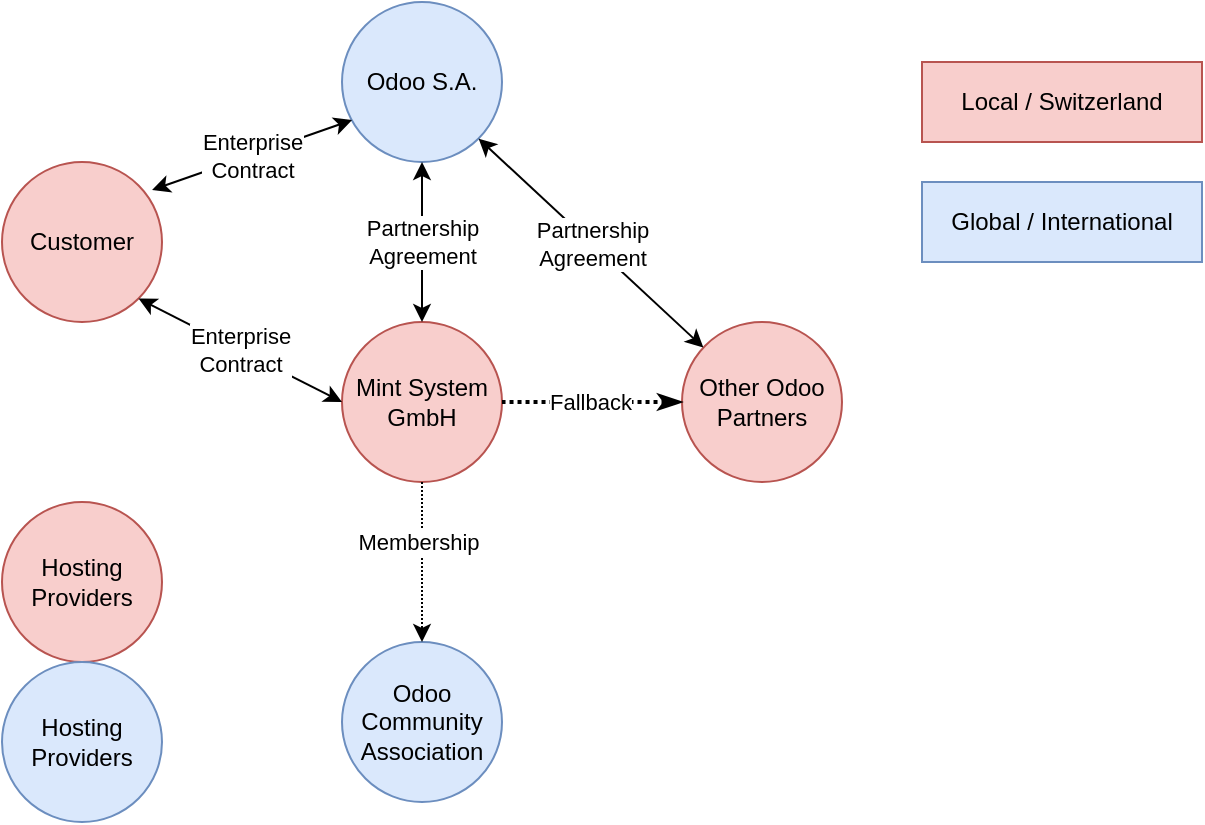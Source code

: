 <mxfile version="13.7.9" type="device"><diagram id="cwkv_pCfQr2Q1rpH2hk3" name="Page-1"><mxGraphModel dx="946" dy="680" grid="1" gridSize="10" guides="1" tooltips="1" connect="1" arrows="1" fold="1" page="1" pageScale="1" pageWidth="827" pageHeight="1169" math="0" shadow="0"><root><mxCell id="0"/><mxCell id="1" parent="0"/><mxCell id="4PbhNRe_jyXhZgQPLCd9-1" value="Odoo S.A." style="ellipse;whiteSpace=wrap;html=1;aspect=fixed;fillColor=#dae8fc;strokeColor=#6c8ebf;" vertex="1" parent="1"><mxGeometry x="290" y="110" width="80" height="80" as="geometry"/></mxCell><mxCell id="4PbhNRe_jyXhZgQPLCd9-2" value="Other Odoo Partners" style="ellipse;whiteSpace=wrap;html=1;aspect=fixed;fillColor=#f8cecc;strokeColor=#b85450;" vertex="1" parent="1"><mxGeometry x="460" y="270" width="80" height="80" as="geometry"/></mxCell><mxCell id="4PbhNRe_jyXhZgQPLCd9-3" value="Odoo Community Association" style="ellipse;whiteSpace=wrap;html=1;aspect=fixed;fillColor=#dae8fc;strokeColor=#6c8ebf;" vertex="1" parent="1"><mxGeometry x="290" y="430" width="80" height="80" as="geometry"/></mxCell><mxCell id="4PbhNRe_jyXhZgQPLCd9-5" value="Mint System GmbH" style="ellipse;whiteSpace=wrap;html=1;aspect=fixed;fillColor=#f8cecc;strokeColor=#b85450;" vertex="1" parent="1"><mxGeometry x="290" y="270" width="80" height="80" as="geometry"/></mxCell><mxCell id="4PbhNRe_jyXhZgQPLCd9-7" value="Customer" style="ellipse;whiteSpace=wrap;html=1;aspect=fixed;fillColor=#f8cecc;strokeColor=#b85450;" vertex="1" parent="1"><mxGeometry x="120" y="190" width="80" height="80" as="geometry"/></mxCell><mxCell id="4PbhNRe_jyXhZgQPLCd9-10" value="Partnership&lt;br&gt;Agreement" style="endArrow=classic;startArrow=classic;html=1;entryX=0.5;entryY=1;entryDx=0;entryDy=0;exitX=0.5;exitY=0;exitDx=0;exitDy=0;" edge="1" parent="1" source="4PbhNRe_jyXhZgQPLCd9-5" target="4PbhNRe_jyXhZgQPLCd9-1"><mxGeometry width="50" height="50" relative="1" as="geometry"><mxPoint x="340" y="260" as="sourcePoint"/><mxPoint x="390" y="210" as="targetPoint"/></mxGeometry></mxCell><mxCell id="4PbhNRe_jyXhZgQPLCd9-11" value="Enterprise&lt;br&gt;Contract" style="endArrow=classic;startArrow=classic;html=1;entryX=0.063;entryY=0.738;entryDx=0;entryDy=0;exitX=0.938;exitY=0.175;exitDx=0;exitDy=0;exitPerimeter=0;entryPerimeter=0;" edge="1" parent="1" source="4PbhNRe_jyXhZgQPLCd9-7" target="4PbhNRe_jyXhZgQPLCd9-1"><mxGeometry width="50" height="50" relative="1" as="geometry"><mxPoint x="340" y="280" as="sourcePoint"/><mxPoint x="340" y="200" as="targetPoint"/></mxGeometry></mxCell><mxCell id="4PbhNRe_jyXhZgQPLCd9-13" value="Enterprise&lt;br&gt;Contract" style="endArrow=classic;startArrow=classic;html=1;entryX=1;entryY=1;entryDx=0;entryDy=0;exitX=0;exitY=0.5;exitDx=0;exitDy=0;" edge="1" parent="1" source="4PbhNRe_jyXhZgQPLCd9-5" target="4PbhNRe_jyXhZgQPLCd9-7"><mxGeometry width="50" height="50" relative="1" as="geometry"><mxPoint x="208" y="188" as="sourcePoint"/><mxPoint x="300" y="160" as="targetPoint"/></mxGeometry></mxCell><mxCell id="4PbhNRe_jyXhZgQPLCd9-14" value="Partnership&lt;br&gt;Agreement" style="endArrow=classic;startArrow=classic;html=1;entryX=1;entryY=1;entryDx=0;entryDy=0;" edge="1" parent="1" source="4PbhNRe_jyXhZgQPLCd9-2" target="4PbhNRe_jyXhZgQPLCd9-1"><mxGeometry width="50" height="50" relative="1" as="geometry"><mxPoint x="340" y="280" as="sourcePoint"/><mxPoint x="340" y="200" as="targetPoint"/></mxGeometry></mxCell><mxCell id="4PbhNRe_jyXhZgQPLCd9-15" value="" style="endArrow=none;dashed=1;html=1;dashPattern=1 1;strokeWidth=2;startArrow=classicThin;startFill=1;exitX=0;exitY=0.5;exitDx=0;exitDy=0;entryX=1;entryY=0.5;entryDx=0;entryDy=0;" edge="1" parent="1" source="4PbhNRe_jyXhZgQPLCd9-2" target="4PbhNRe_jyXhZgQPLCd9-5"><mxGeometry width="50" height="50" relative="1" as="geometry"><mxPoint x="310" y="450" as="sourcePoint"/><mxPoint x="360" y="400" as="targetPoint"/></mxGeometry></mxCell><mxCell id="4PbhNRe_jyXhZgQPLCd9-16" value="Fallback" style="edgeLabel;html=1;align=center;verticalAlign=middle;resizable=0;points=[];" vertex="1" connectable="0" parent="4PbhNRe_jyXhZgQPLCd9-15"><mxGeometry x="-0.4" y="-2" relative="1" as="geometry"><mxPoint x="-19" y="2" as="offset"/></mxGeometry></mxCell><mxCell id="4PbhNRe_jyXhZgQPLCd9-17" value="" style="endArrow=classic;html=1;dashed=1;dashPattern=1 1;exitX=0.5;exitY=1;exitDx=0;exitDy=0;entryX=0.5;entryY=0;entryDx=0;entryDy=0;" edge="1" parent="1" source="4PbhNRe_jyXhZgQPLCd9-5" target="4PbhNRe_jyXhZgQPLCd9-3"><mxGeometry width="50" height="50" relative="1" as="geometry"><mxPoint x="360" y="430" as="sourcePoint"/><mxPoint x="410" y="380" as="targetPoint"/></mxGeometry></mxCell><mxCell id="4PbhNRe_jyXhZgQPLCd9-18" value="Membership" style="edgeLabel;html=1;align=center;verticalAlign=middle;resizable=0;points=[];" vertex="1" connectable="0" parent="4PbhNRe_jyXhZgQPLCd9-17"><mxGeometry x="-0.25" y="-2" relative="1" as="geometry"><mxPoint as="offset"/></mxGeometry></mxCell><mxCell id="4PbhNRe_jyXhZgQPLCd9-19" value="Hosting&lt;br&gt;Providers" style="ellipse;whiteSpace=wrap;html=1;aspect=fixed;fillColor=#f8cecc;strokeColor=#b85450;" vertex="1" parent="1"><mxGeometry x="120" y="360" width="80" height="80" as="geometry"/></mxCell><mxCell id="4PbhNRe_jyXhZgQPLCd9-20" value="Hosting&lt;br&gt;Providers" style="ellipse;whiteSpace=wrap;html=1;aspect=fixed;fillColor=#dae8fc;strokeColor=#6c8ebf;" vertex="1" parent="1"><mxGeometry x="120" y="440" width="80" height="80" as="geometry"/></mxCell><mxCell id="4PbhNRe_jyXhZgQPLCd9-21" value="Local / Switzerland" style="rounded=0;whiteSpace=wrap;html=1;fillColor=#f8cecc;strokeColor=#b85450;" vertex="1" parent="1"><mxGeometry x="580" y="140" width="140" height="40" as="geometry"/></mxCell><mxCell id="4PbhNRe_jyXhZgQPLCd9-22" value="Global / International" style="rounded=0;whiteSpace=wrap;html=1;fillColor=#dae8fc;strokeColor=#6c8ebf;" vertex="1" parent="1"><mxGeometry x="580" y="200" width="140" height="40" as="geometry"/></mxCell></root></mxGraphModel></diagram></mxfile>